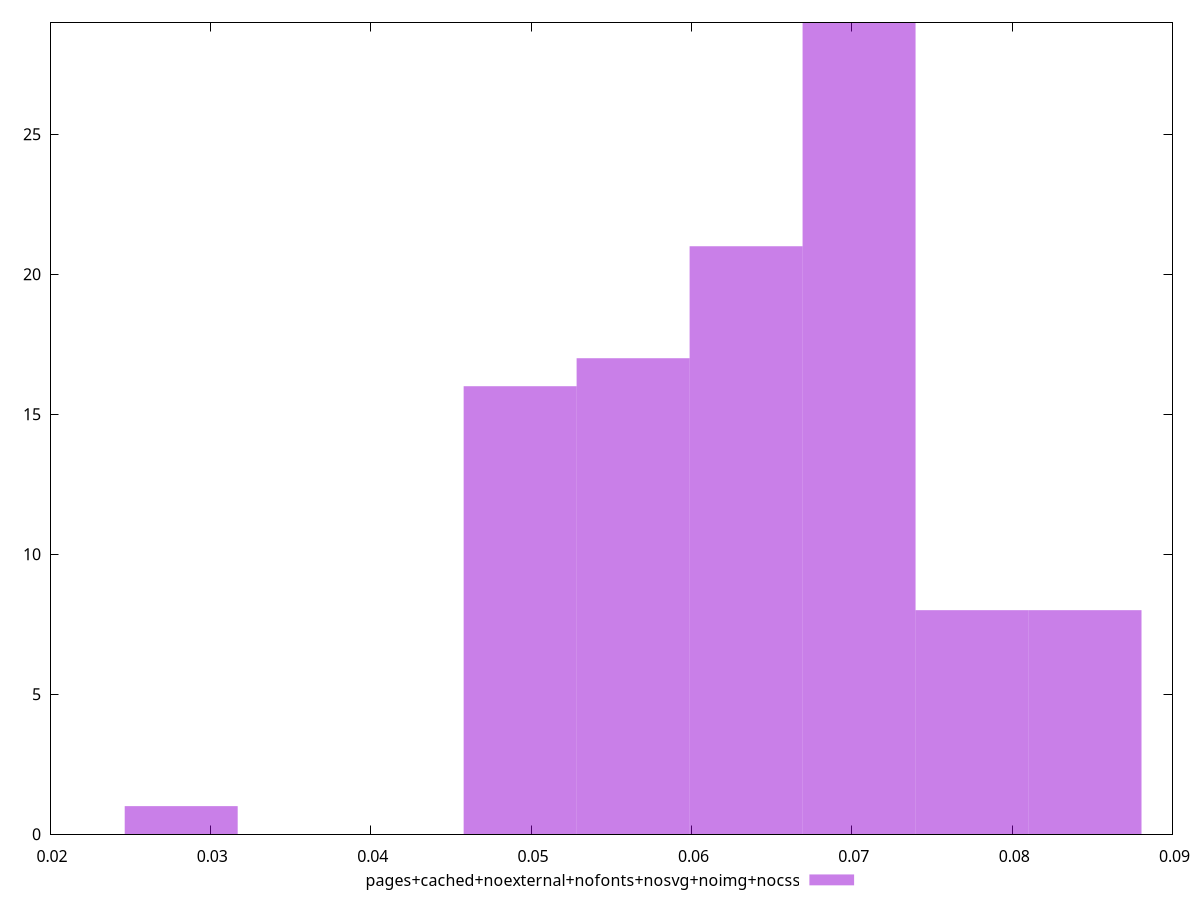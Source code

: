 $_pagesCachedNoexternalNofontsNosvgNoimgNocss <<EOF
0.0634084792316654 21
0.05636309265036924 17
0.08454463897555387 8
0.0774992523942577 8
0.07045386581296155 29
0.04931770606907308 16
0.02818154632518462 1
EOF
set key outside below
set terminal pngcairo
set output "report_00004_2020-11-02T20-21-41.718Z/network-rtt/pages+cached+noexternal+nofonts+nosvg+noimg+nocss//raw_hist.png"
set yrange [0:29]
set boxwidth 0.007045386581296155
set style fill transparent solid 0.5 noborder
plot $_pagesCachedNoexternalNofontsNosvgNoimgNocss title "pages+cached+noexternal+nofonts+nosvg+noimg+nocss" with boxes ,